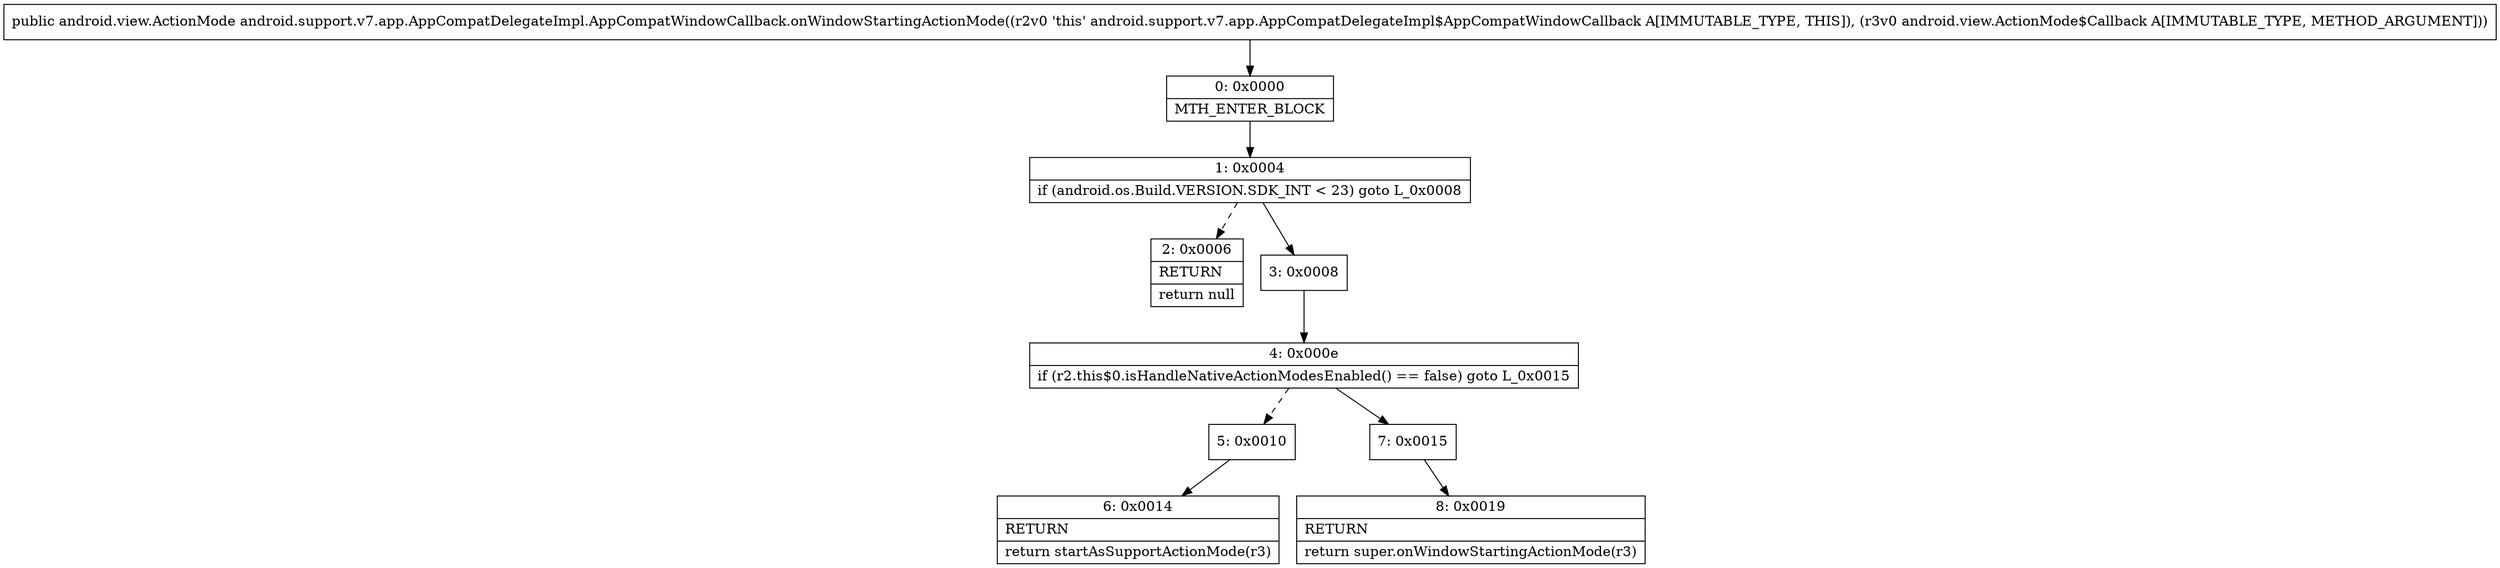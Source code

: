 digraph "CFG forandroid.support.v7.app.AppCompatDelegateImpl.AppCompatWindowCallback.onWindowStartingActionMode(Landroid\/view\/ActionMode$Callback;)Landroid\/view\/ActionMode;" {
Node_0 [shape=record,label="{0\:\ 0x0000|MTH_ENTER_BLOCK\l}"];
Node_1 [shape=record,label="{1\:\ 0x0004|if (android.os.Build.VERSION.SDK_INT \< 23) goto L_0x0008\l}"];
Node_2 [shape=record,label="{2\:\ 0x0006|RETURN\l|return null\l}"];
Node_3 [shape=record,label="{3\:\ 0x0008}"];
Node_4 [shape=record,label="{4\:\ 0x000e|if (r2.this$0.isHandleNativeActionModesEnabled() == false) goto L_0x0015\l}"];
Node_5 [shape=record,label="{5\:\ 0x0010}"];
Node_6 [shape=record,label="{6\:\ 0x0014|RETURN\l|return startAsSupportActionMode(r3)\l}"];
Node_7 [shape=record,label="{7\:\ 0x0015}"];
Node_8 [shape=record,label="{8\:\ 0x0019|RETURN\l|return super.onWindowStartingActionMode(r3)\l}"];
MethodNode[shape=record,label="{public android.view.ActionMode android.support.v7.app.AppCompatDelegateImpl.AppCompatWindowCallback.onWindowStartingActionMode((r2v0 'this' android.support.v7.app.AppCompatDelegateImpl$AppCompatWindowCallback A[IMMUTABLE_TYPE, THIS]), (r3v0 android.view.ActionMode$Callback A[IMMUTABLE_TYPE, METHOD_ARGUMENT])) }"];
MethodNode -> Node_0;
Node_0 -> Node_1;
Node_1 -> Node_2[style=dashed];
Node_1 -> Node_3;
Node_3 -> Node_4;
Node_4 -> Node_5[style=dashed];
Node_4 -> Node_7;
Node_5 -> Node_6;
Node_7 -> Node_8;
}

